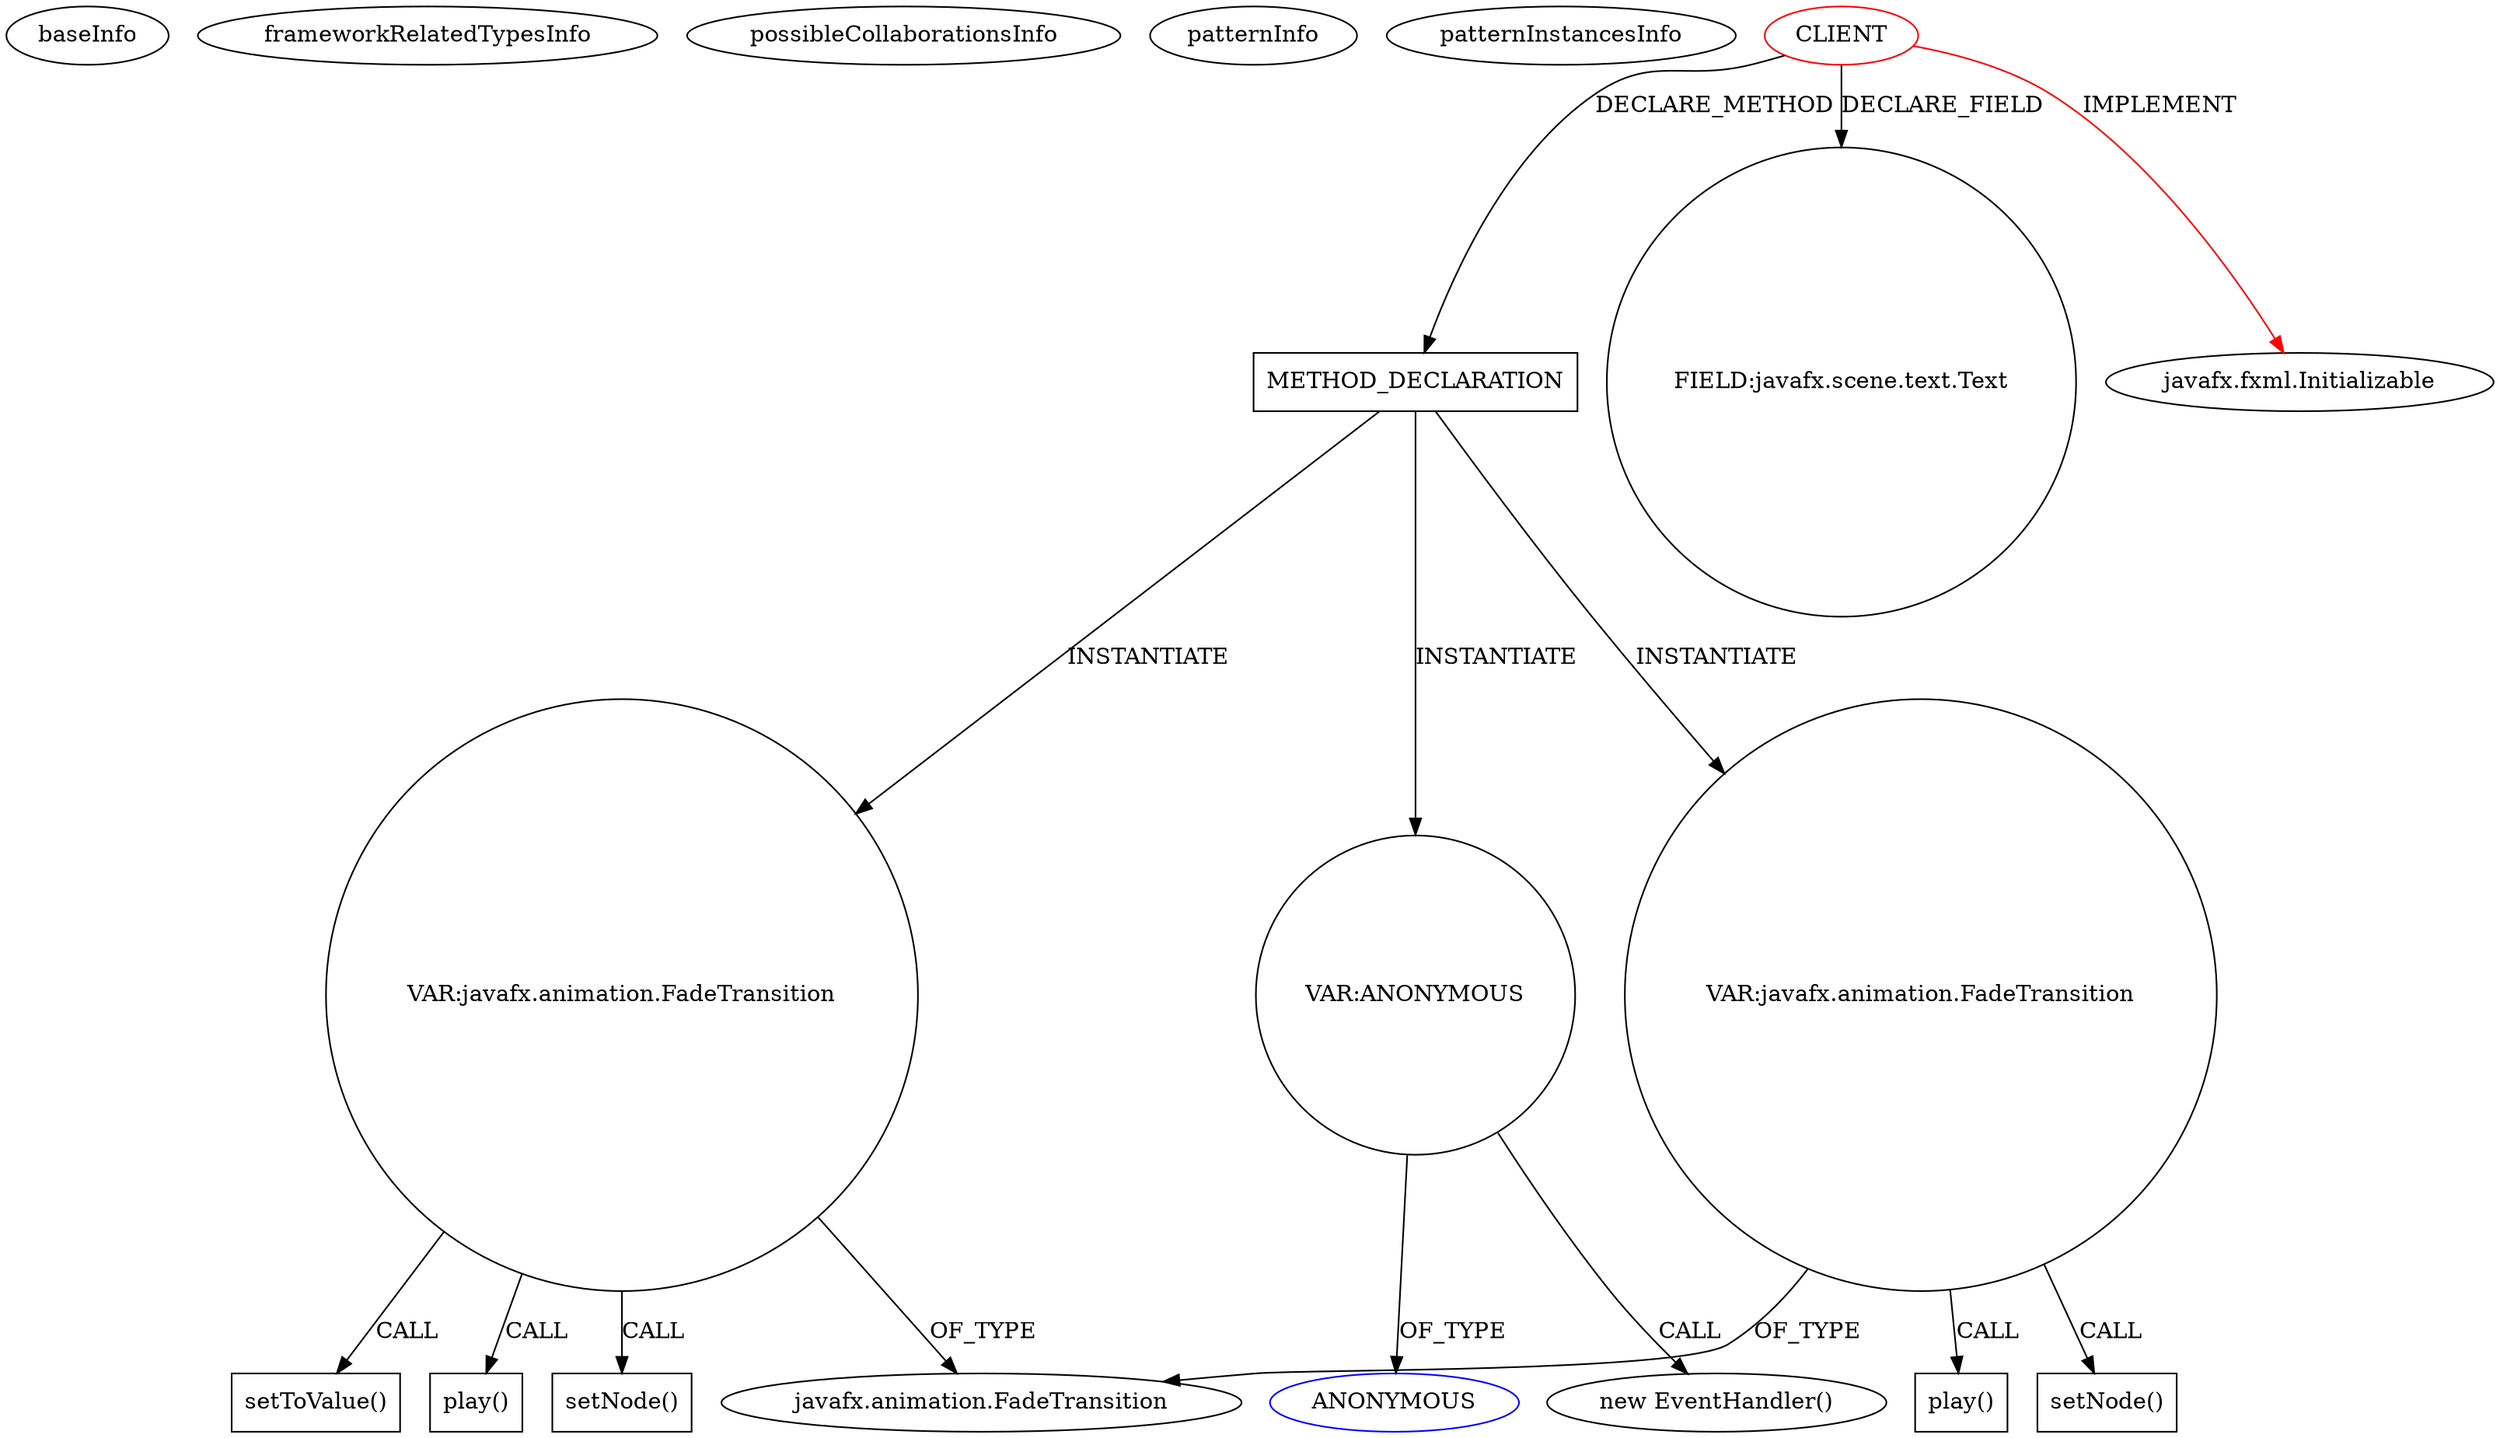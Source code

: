 digraph {
baseInfo[graphId=3571,category="pattern",isAnonymous=false,possibleRelation=false]
frameworkRelatedTypesInfo[0="javafx.fxml.Initializable"]
possibleCollaborationsInfo[]
patternInfo[frequency=2.0,patternRootClient=0]
patternInstancesInfo[0="skrb-SimplePresenter~/skrb-SimplePresenter/SimplePresenter-master/src/contents/page3.java~page3~4232",1="skrb-SimplePresenter~/skrb-SimplePresenter/SimplePresenter-master/src/contents/page4.java~page4~4222"]
36[label="javafx.animation.FadeTransition",vertexType="FRAMEWORK_CLASS_TYPE",isFrameworkType=false]
56[label="VAR:javafx.animation.FadeTransition",vertexType="VARIABLE_EXPRESION",isFrameworkType=false,shape=circle]
74[label="play()",vertexType="INSIDE_CALL",isFrameworkType=false,shape=box]
62[label="setNode()",vertexType="INSIDE_CALL",isFrameworkType=false,shape=box]
33[label="METHOD_DECLARATION",vertexType="CLIENT_METHOD_DECLARATION",isFrameworkType=false,shape=box]
0[label="CLIENT",vertexType="ROOT_CLIENT_CLASS_DECLARATION",isFrameworkType=false,color=red]
68[label="VAR:ANONYMOUS",vertexType="VARIABLE_EXPRESION",isFrameworkType=false,shape=circle]
69[label="ANONYMOUS",vertexType="REFERENCE_ANONYMOUS_DECLARATION",isFrameworkType=false,color=blue]
67[label="new EventHandler()",vertexType="CONSTRUCTOR_CALL",isFrameworkType=false]
4[label="FIELD:javafx.scene.text.Text",vertexType="FIELD_DECLARATION",isFrameworkType=false,shape=circle]
1[label="javafx.fxml.Initializable",vertexType="FRAMEWORK_INTERFACE_TYPE",isFrameworkType=false]
35[label="VAR:javafx.animation.FadeTransition",vertexType="VARIABLE_EXPRESION",isFrameworkType=false,shape=circle]
54[label="play()",vertexType="INSIDE_CALL",isFrameworkType=false,shape=box]
41[label="setNode()",vertexType="INSIDE_CALL",isFrameworkType=false,shape=box]
64[label="setToValue()",vertexType="INSIDE_CALL",isFrameworkType=false,shape=box]
35->54[label="CALL"]
68->69[label="OF_TYPE"]
33->56[label="INSTANTIATE"]
35->36[label="OF_TYPE"]
56->36[label="OF_TYPE"]
33->35[label="INSTANTIATE"]
0->4[label="DECLARE_FIELD"]
0->33[label="DECLARE_METHOD"]
56->62[label="CALL"]
68->67[label="CALL"]
56->74[label="CALL"]
35->41[label="CALL"]
33->68[label="INSTANTIATE"]
56->64[label="CALL"]
0->1[label="IMPLEMENT",color=red]
}
